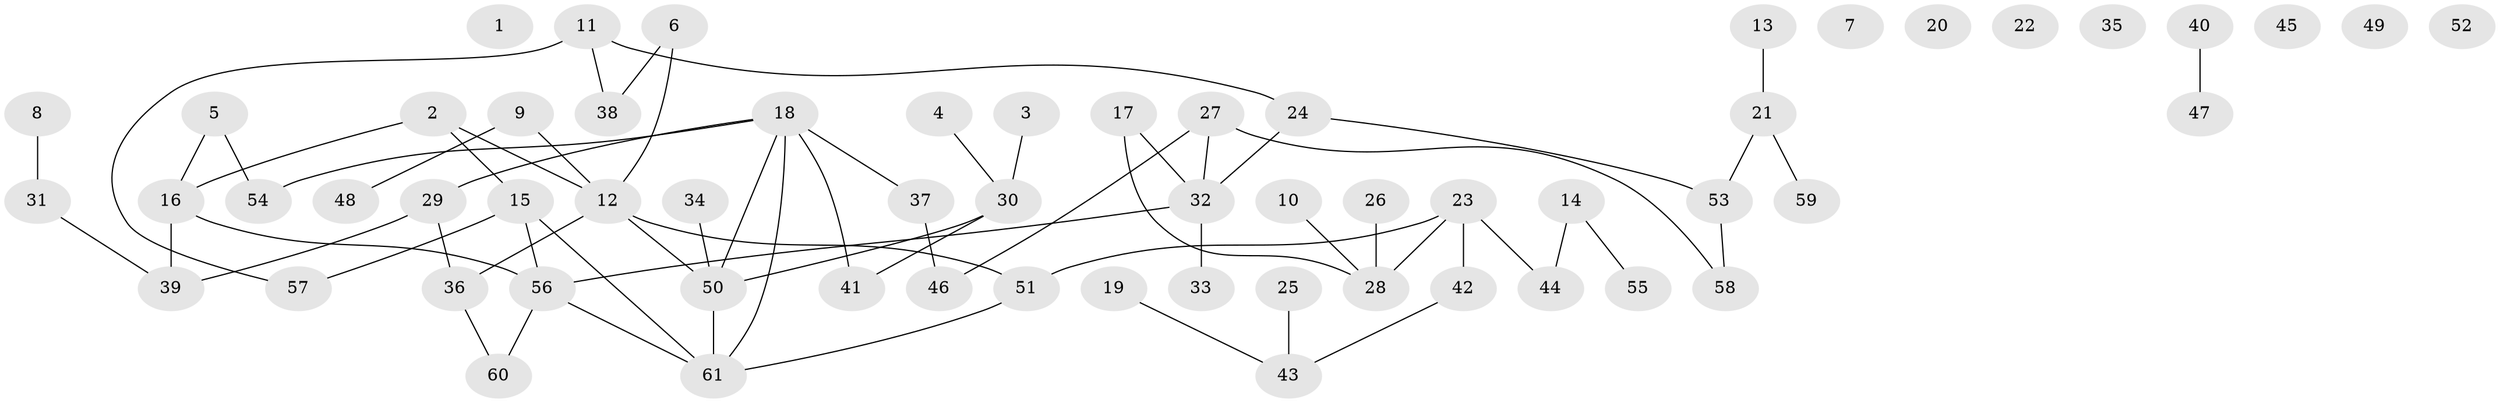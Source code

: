 // Generated by graph-tools (version 1.1) at 2025/12/03/09/25 04:12:53]
// undirected, 61 vertices, 66 edges
graph export_dot {
graph [start="1"]
  node [color=gray90,style=filled];
  1;
  2;
  3;
  4;
  5;
  6;
  7;
  8;
  9;
  10;
  11;
  12;
  13;
  14;
  15;
  16;
  17;
  18;
  19;
  20;
  21;
  22;
  23;
  24;
  25;
  26;
  27;
  28;
  29;
  30;
  31;
  32;
  33;
  34;
  35;
  36;
  37;
  38;
  39;
  40;
  41;
  42;
  43;
  44;
  45;
  46;
  47;
  48;
  49;
  50;
  51;
  52;
  53;
  54;
  55;
  56;
  57;
  58;
  59;
  60;
  61;
  2 -- 12;
  2 -- 15;
  2 -- 16;
  3 -- 30;
  4 -- 30;
  5 -- 16;
  5 -- 54;
  6 -- 12;
  6 -- 38;
  8 -- 31;
  9 -- 12;
  9 -- 48;
  10 -- 28;
  11 -- 24;
  11 -- 38;
  11 -- 57;
  12 -- 36;
  12 -- 50;
  12 -- 51;
  13 -- 21;
  14 -- 44;
  14 -- 55;
  15 -- 56;
  15 -- 57;
  15 -- 61;
  16 -- 39;
  16 -- 56;
  17 -- 28;
  17 -- 32;
  18 -- 29;
  18 -- 37;
  18 -- 41;
  18 -- 50;
  18 -- 54;
  18 -- 61;
  19 -- 43;
  21 -- 53;
  21 -- 59;
  23 -- 28;
  23 -- 42;
  23 -- 44;
  23 -- 51;
  24 -- 32;
  24 -- 53;
  25 -- 43;
  26 -- 28;
  27 -- 32;
  27 -- 46;
  27 -- 58;
  29 -- 36;
  29 -- 39;
  30 -- 41;
  30 -- 50;
  31 -- 39;
  32 -- 33;
  32 -- 56;
  34 -- 50;
  36 -- 60;
  37 -- 46;
  40 -- 47;
  42 -- 43;
  50 -- 61;
  51 -- 61;
  53 -- 58;
  56 -- 60;
  56 -- 61;
}
